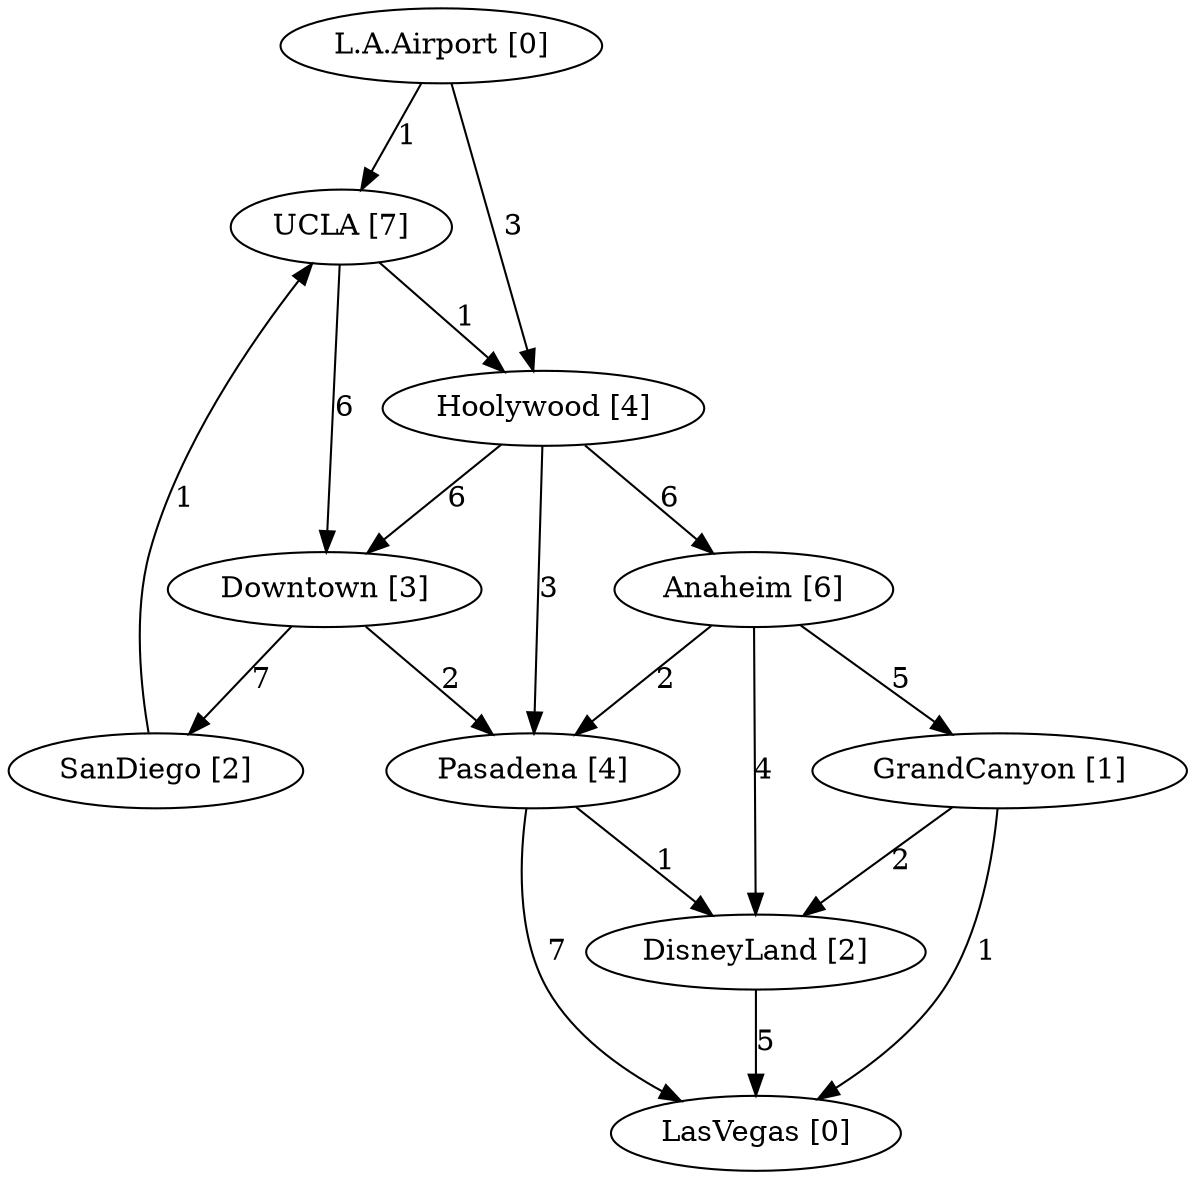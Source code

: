 digraph {
  "L.A.Airport [0]" -> "UCLA [7]" [label = 1]
  "L.A.Airport [0]" -> "Hoolywood [4]" [label = 3]
  "UCLA [7]" -> "Hoolywood [4]" [label = 1]
  "UCLA [7]" -> "Downtown [3]" [label = 6]
  "Hoolywood [4]" -> "Anaheim [6]" [label = 6]
  "Hoolywood [4]" -> "Downtown [3]" [label = 6]
  "Hoolywood [4]" -> "Pasadena [4]" [label = 3]
  "Anaheim [6]" -> "GrandCanyon [1]" [label = 5]
  "Anaheim [6]" -> "Pasadena [4]" [label = 2]
  "Anaheim [6]" -> "DisneyLand [2]" [label = 4]
  "GrandCanyon [1]" -> "DisneyLand [2]" [label = 2]
  "GrandCanyon [1]" -> "LasVegas [0]" [label = 1]
  "SanDiego [2]" -> "UCLA [7]" [label = 1]
  "Downtown [3]" -> "SanDiego [2]" [label = 7]
  "Downtown [3]" -> "Pasadena [4]" [label = 2]
  "Pasadena [4]" -> "DisneyLand [2]" [label = 1]
  "Pasadena [4]" -> "LasVegas [0]" [label = 7]
  "DisneyLand [2]" -> "LasVegas [0]" [label = 5]
}
// (L.A.Airport) as 0
// (UCLA)  as 1
// (Hoolywood) as 2
// (Anaheim) as 3
// (GrandCanyon) as 4
// (SanDiego) as 5
// (Downtown) as 6
// (Pasadena) as 7
// (DisneyLand) as 8
// (LasVegas) as 9
//
